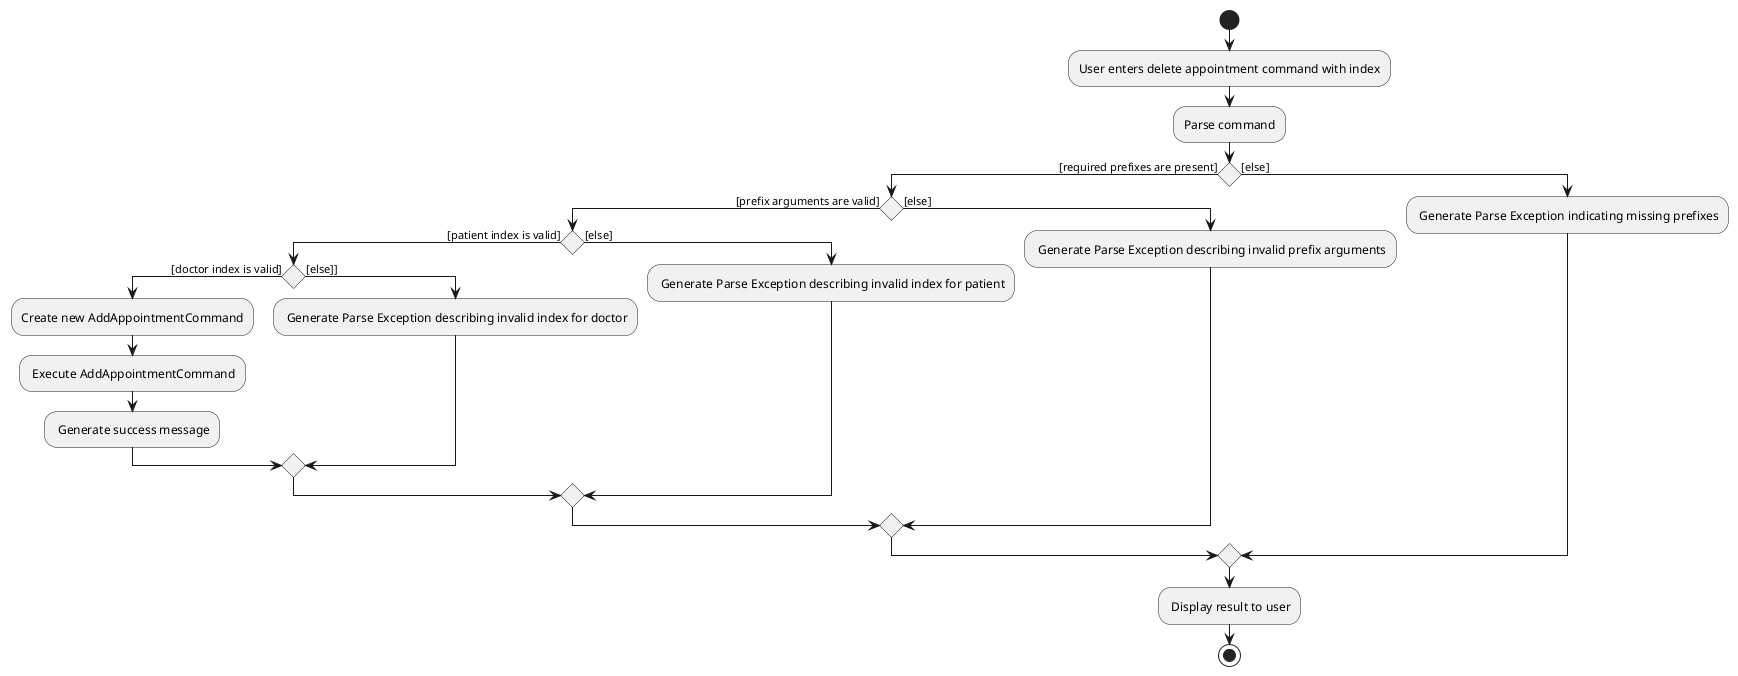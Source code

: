 @startuml
'https://plantuml.com/activity-diagram-beta

start
:User enters delete appointment command with index;
:Parse command;
if () then ([required prefixes are present])
  if () then ([prefix arguments are valid])
      if () then ([patient index is valid])
         if () then ([doctor index is valid])
            :Create new AddAppointmentCommand;
            : Execute AddAppointmentCommand;
            : Generate success message;
         else ([else]])
         : Generate Parse Exception describing invalid index for doctor;
         endif
      else ([else])
      : Generate Parse Exception describing invalid index for patient;
      endif
  else ([else])
  : Generate Parse Exception describing invalid prefix arguments;
  endif
else ([else])
: Generate Parse Exception indicating missing prefixes;
endif
: Display result to user;
stop

@enduml
